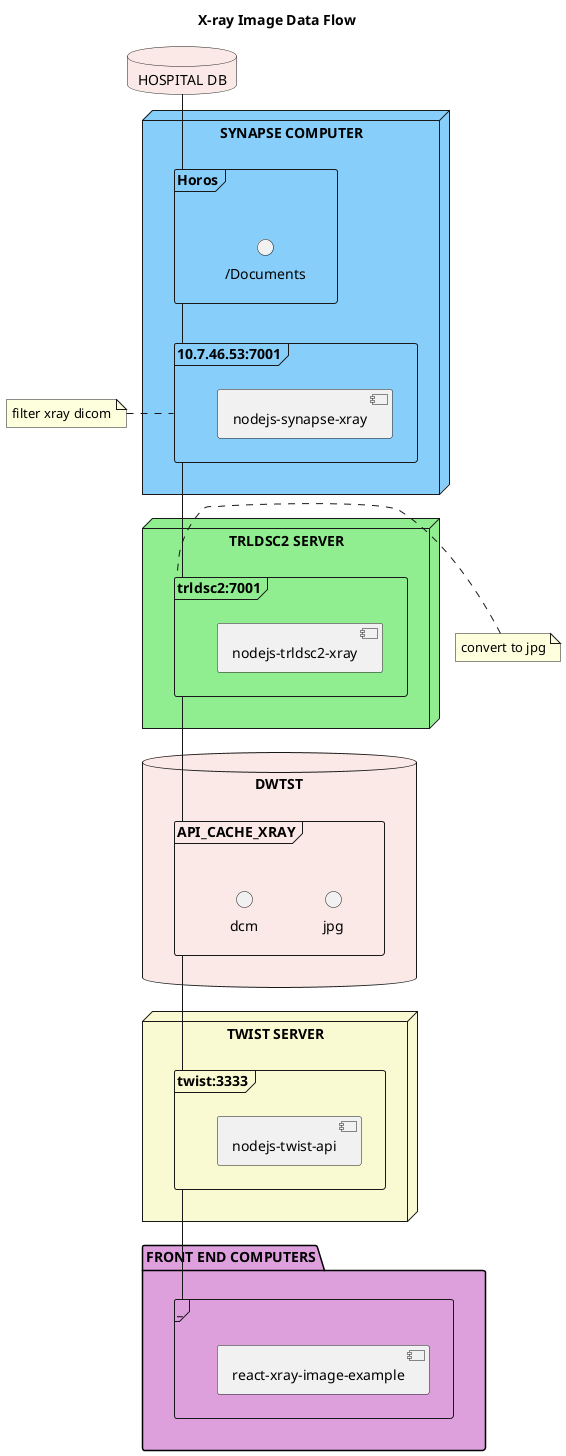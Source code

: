 @startuml
' skinparam componentStyle uml2

title X-ray Image Data Flow

database "HOSPITAL DB" as db #fbe9e7

node "SYNAPSE COMPUTER" as synapse #LightSkyBlue {
    frame "Horos" as horos {
        interface "/Documents"
    }

    frame "10.7.46.53:7001" as imageAPI {
        component "nodejs-synapse-xray" as componentImageAPI
    }

    horos -- imageAPI
}

node "TRLDSC2 SERVER" as trldsc2 #LightGreen {
    frame "trldsc2:7001" as trldsc2API {
        component "nodejs-trldsc2-xray" as trldsc2ImageAPI  
    }
}


node "TWIST SERVER" as twist #LightGoldenRodYellow {
    frame "twist:3333" as twistAPI {
        component "nodejs-twist-api" as componentTwistAPI
    }

}

database DWTST #fbe9e7 {
    frame "API_CACHE_XRAY" as dbCache {
        interface jpg
        interface dcm
    }
}

package "FRONT END COMPUTERS" as frontEnd #Plum {
    frame "_" as imageFE {
        component "react-xray-image-example"
    }
}


db -down- horos
imageAPI -- trldsc2API
trldsc2API -down- dbCache
dbCache -down- twistAPI 
twistAPI -- imageFE

note left of imageAPI : filter xray dicom
note left of trldsc2API : convert to jpg
@enduml